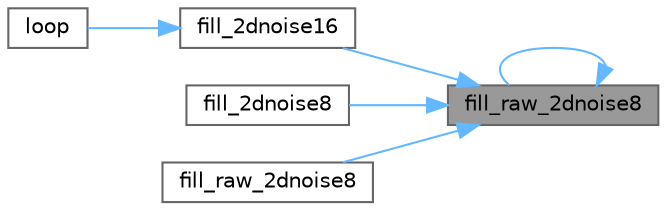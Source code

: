 digraph "fill_raw_2dnoise8"
{
 // LATEX_PDF_SIZE
  bgcolor="transparent";
  edge [fontname=Helvetica,fontsize=10,labelfontname=Helvetica,labelfontsize=10];
  node [fontname=Helvetica,fontsize=10,shape=box,height=0.2,width=0.4];
  rankdir="RL";
  Node1 [id="Node000001",label="fill_raw_2dnoise8",height=0.2,width=0.4,color="gray40", fillcolor="grey60", style="filled", fontcolor="black",tooltip="Fill a 2D 8-bit buffer with noise, using inoise8()"];
  Node1 -> Node2 [id="edge1_Node000001_Node000002",dir="back",color="steelblue1",style="solid",tooltip=" "];
  Node2 [id="Node000002",label="fill_2dnoise16",height=0.2,width=0.4,color="grey40", fillcolor="white", style="filled",URL="$de/da4/group___noise_fill.html#ga714a0f305e385a60d81a40d1f98b53fc",tooltip="Fill an LED matrix with random colors, using 16-bit noise."];
  Node2 -> Node3 [id="edge2_Node000002_Node000003",dir="back",color="steelblue1",style="solid",tooltip=" "];
  Node3 [id="Node000003",label="loop",height=0.2,width=0.4,color="grey40", fillcolor="white", style="filled",URL="$d7/ddc/_noise_playground_8ino.html#afe461d27b9c48d5921c00d521181f12f",tooltip=" "];
  Node1 -> Node4 [id="edge3_Node000001_Node000004",dir="back",color="steelblue1",style="solid",tooltip=" "];
  Node4 [id="Node000004",label="fill_2dnoise8",height=0.2,width=0.4,color="grey40", fillcolor="white", style="filled",URL="$de/da4/group___noise_fill.html#ga6fcc17e60eac4b9dbb620f7e354177f1",tooltip="Fill an LED matrix with random colors, using 8-bit noise."];
  Node1 -> Node1 [id="edge4_Node000001_Node000001",dir="back",color="steelblue1",style="solid",tooltip=" "];
  Node1 -> Node5 [id="edge5_Node000001_Node000005",dir="back",color="steelblue1",style="solid",tooltip=" "];
  Node5 [id="Node000005",label="fill_raw_2dnoise8",height=0.2,width=0.4,color="grey40", fillcolor="white", style="filled",URL="$de/da4/group___noise_fill.html#gaaa7d79bb9fdaf2c6b315c61c2c951142",tooltip=" "];
}

